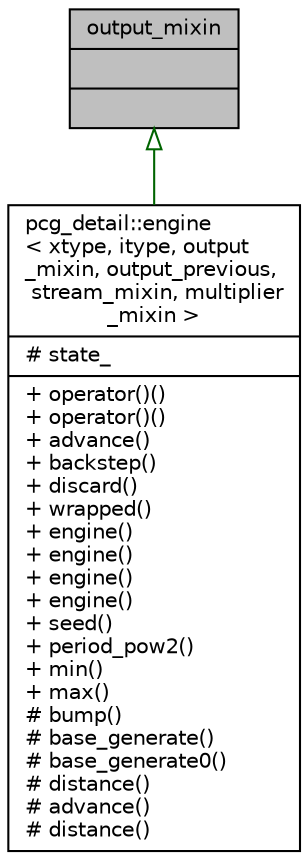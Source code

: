 digraph "output_mixin"
{
 // LATEX_PDF_SIZE
  edge [fontname="Helvetica",fontsize="10",labelfontname="Helvetica",labelfontsize="10"];
  node [fontname="Helvetica",fontsize="10",shape=record];
  Node1 [label="{output_mixin\n||}",height=0.2,width=0.4,color="black", fillcolor="grey75", style="filled", fontcolor="black",tooltip=" "];
  Node1 -> Node2 [dir="back",color="darkgreen",fontsize="10",style="solid",arrowtail="onormal",fontname="Helvetica"];
  Node2 [label="{pcg_detail::engine\l\< xtype, itype, output\l_mixin, output_previous,\l stream_mixin, multiplier\l_mixin \>\n|# state_\l|+ operator()()\l+ operator()()\l+ advance()\l+ backstep()\l+ discard()\l+ wrapped()\l+ engine()\l+ engine()\l+ engine()\l+ engine()\l+ seed()\l+ period_pow2()\l+ min()\l+ max()\l# bump()\l# base_generate()\l# base_generate0()\l# distance()\l# advance()\l# distance()\l}",height=0.2,width=0.4,color="black", fillcolor="white", style="filled",URL="$classpcg__detail_1_1engine.html",tooltip=" "];
}
